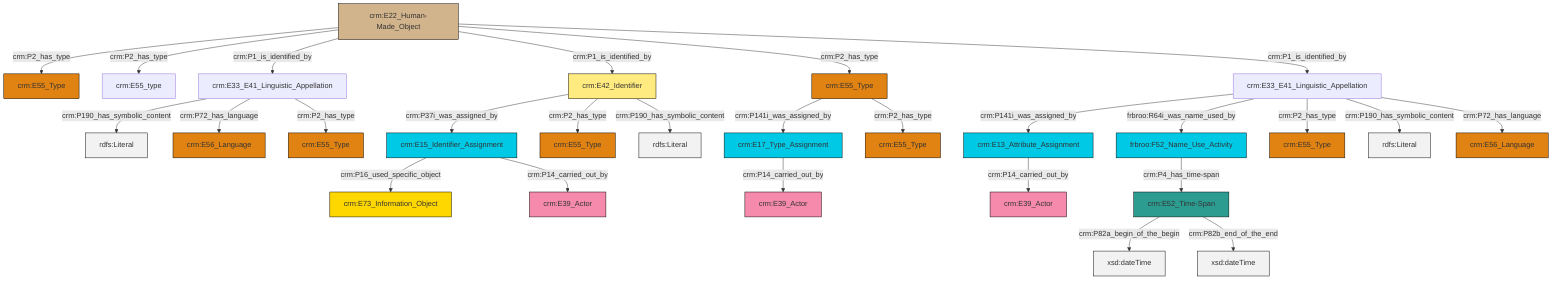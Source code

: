 graph TD
classDef Literal fill:#f2f2f2,stroke:#000000;
classDef CRM_Entity fill:#FFFFFF,stroke:#000000;
classDef Temporal_Entity fill:#00C9E6, stroke:#000000;
classDef Type fill:#E18312, stroke:#000000;
classDef Time-Span fill:#2C9C91, stroke:#000000;
classDef Appellation fill:#FFEB7F, stroke:#000000;
classDef Place fill:#008836, stroke:#000000;
classDef Persistent_Item fill:#B266B2, stroke:#000000;
classDef Conceptual_Object fill:#FFD700, stroke:#000000;
classDef Physical_Thing fill:#D2B48C, stroke:#000000;
classDef Actor fill:#f58aad, stroke:#000000;
classDef PC_Classes fill:#4ce600, stroke:#000000;
classDef Multi fill:#cccccc,stroke:#000000;

2["crm:E33_E41_Linguistic_Appellation"]:::Default -->|crm:P190_has_symbolic_content| 3[rdfs:Literal]:::Literal
6["crm:E22_Human-Made_Object"]:::Physical_Thing -->|crm:P2_has_type| 7["crm:E55_Type"]:::Type
12["crm:E33_E41_Linguistic_Appellation"]:::Default -->|crm:P141i_was_assigned_by| 13["crm:E13_Attribute_Assignment"]:::Temporal_Entity
16["crm:E15_Identifier_Assignment"]:::Temporal_Entity -->|crm:P16_used_specific_object| 0["crm:E73_Information_Object"]:::Conceptual_Object
19["crm:E52_Time-Span"]:::Time-Span -->|crm:P82a_begin_of_the_begin| 20[xsd:dateTime]:::Literal
6["crm:E22_Human-Made_Object"]:::Physical_Thing -->|crm:P2_has_type| 4["crm:E55_type"]:::Default
2["crm:E33_E41_Linguistic_Appellation"]:::Default -->|crm:P72_has_language| 14["crm:E56_Language"]:::Type
2["crm:E33_E41_Linguistic_Appellation"]:::Default -->|crm:P2_has_type| 25["crm:E55_Type"]:::Type
27["crm:E42_Identifier"]:::Appellation -->|crm:P37i_was_assigned_by| 16["crm:E15_Identifier_Assignment"]:::Temporal_Entity
28["crm:E55_Type"]:::Type -->|crm:P141i_was_assigned_by| 17["crm:E17_Type_Assignment"]:::Temporal_Entity
12["crm:E33_E41_Linguistic_Appellation"]:::Default -->|frbroo:R64i_was_name_used_by| 23["frbroo:F52_Name_Use_Activity"]:::Temporal_Entity
17["crm:E17_Type_Assignment"]:::Temporal_Entity -->|crm:P14_carried_out_by| 31["crm:E39_Actor"]:::Actor
23["frbroo:F52_Name_Use_Activity"]:::Temporal_Entity -->|crm:P4_has_time-span| 19["crm:E52_Time-Span"]:::Time-Span
16["crm:E15_Identifier_Assignment"]:::Temporal_Entity -->|crm:P14_carried_out_by| 36["crm:E39_Actor"]:::Actor
28["crm:E55_Type"]:::Type -->|crm:P2_has_type| 39["crm:E55_Type"]:::Type
6["crm:E22_Human-Made_Object"]:::Physical_Thing -->|crm:P1_is_identified_by| 2["crm:E33_E41_Linguistic_Appellation"]:::Default
6["crm:E22_Human-Made_Object"]:::Physical_Thing -->|crm:P1_is_identified_by| 27["crm:E42_Identifier"]:::Appellation
12["crm:E33_E41_Linguistic_Appellation"]:::Default -->|crm:P2_has_type| 10["crm:E55_Type"]:::Type
6["crm:E22_Human-Made_Object"]:::Physical_Thing -->|crm:P2_has_type| 28["crm:E55_Type"]:::Type
12["crm:E33_E41_Linguistic_Appellation"]:::Default -->|crm:P190_has_symbolic_content| 47[rdfs:Literal]:::Literal
27["crm:E42_Identifier"]:::Appellation -->|crm:P2_has_type| 42["crm:E55_Type"]:::Type
12["crm:E33_E41_Linguistic_Appellation"]:::Default -->|crm:P72_has_language| 8["crm:E56_Language"]:::Type
27["crm:E42_Identifier"]:::Appellation -->|crm:P190_has_symbolic_content| 49[rdfs:Literal]:::Literal
19["crm:E52_Time-Span"]:::Time-Span -->|crm:P82b_end_of_the_end| 50[xsd:dateTime]:::Literal
13["crm:E13_Attribute_Assignment"]:::Temporal_Entity -->|crm:P14_carried_out_by| 34["crm:E39_Actor"]:::Actor
6["crm:E22_Human-Made_Object"]:::Physical_Thing -->|crm:P1_is_identified_by| 12["crm:E33_E41_Linguistic_Appellation"]:::Default